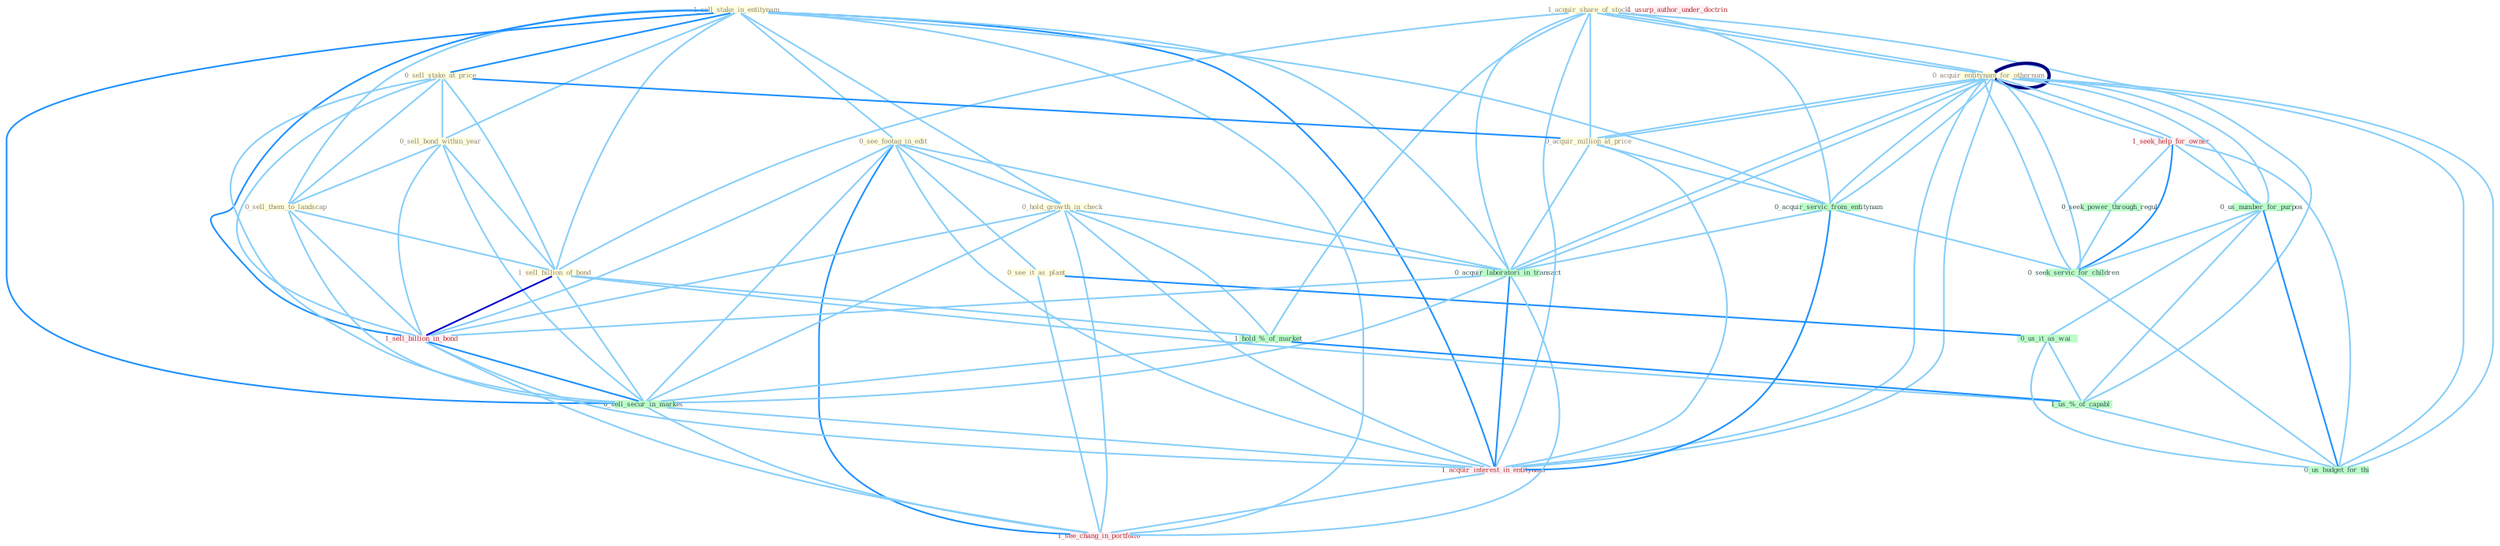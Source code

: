 Graph G{ 
    node
    [shape=polygon,style=filled,width=.5,height=.06,color="#BDFCC9",fixedsize=true,fontsize=4,
    fontcolor="#2f4f4f"];
    {node
    [color="#ffffe0", fontcolor="#8b7d6b"] "1_sell_stake_in_entitynam " "0_see_footag_in_edit " "0_hold_growth_in_check " "1_acquir_share_of_stock " "0_sell_stake_at_price " "0_sell_bond_within_year " "0_acquir_entitynam_for_othernum " "0_sell_them_to_landscap " "0_acquir_entitynam_for_othernum " "0_see_it_as_plant " "0_acquir_million_at_price " "1_sell_billion_of_bond "}
{node [color="#fff0f5", fontcolor="#b22222"] "1_seek_help_for_owner " "1_sell_billion_in_bond " "1_usurp_author_under_doctrin " "1_acquir_interest_in_entitynam " "1_see_chang_in_portfolio "}
edge [color="#B0E2FF"];

	"1_sell_stake_in_entitynam " -- "0_see_footag_in_edit " [w="1", color="#87cefa" ];
	"1_sell_stake_in_entitynam " -- "0_hold_growth_in_check " [w="1", color="#87cefa" ];
	"1_sell_stake_in_entitynam " -- "0_sell_stake_at_price " [w="2", color="#1e90ff" , len=0.8];
	"1_sell_stake_in_entitynam " -- "0_sell_bond_within_year " [w="1", color="#87cefa" ];
	"1_sell_stake_in_entitynam " -- "0_sell_them_to_landscap " [w="1", color="#87cefa" ];
	"1_sell_stake_in_entitynam " -- "1_sell_billion_of_bond " [w="1", color="#87cefa" ];
	"1_sell_stake_in_entitynam " -- "0_acquir_servic_from_entitynam " [w="1", color="#87cefa" ];
	"1_sell_stake_in_entitynam " -- "0_acquir_laboratori_in_transact " [w="1", color="#87cefa" ];
	"1_sell_stake_in_entitynam " -- "1_sell_billion_in_bond " [w="2", color="#1e90ff" , len=0.8];
	"1_sell_stake_in_entitynam " -- "0_sell_secur_in_market " [w="2", color="#1e90ff" , len=0.8];
	"1_sell_stake_in_entitynam " -- "1_acquir_interest_in_entitynam " [w="2", color="#1e90ff" , len=0.8];
	"1_sell_stake_in_entitynam " -- "1_see_chang_in_portfolio " [w="1", color="#87cefa" ];
	"0_see_footag_in_edit " -- "0_hold_growth_in_check " [w="1", color="#87cefa" ];
	"0_see_footag_in_edit " -- "0_see_it_as_plant " [w="1", color="#87cefa" ];
	"0_see_footag_in_edit " -- "0_acquir_laboratori_in_transact " [w="1", color="#87cefa" ];
	"0_see_footag_in_edit " -- "1_sell_billion_in_bond " [w="1", color="#87cefa" ];
	"0_see_footag_in_edit " -- "0_sell_secur_in_market " [w="1", color="#87cefa" ];
	"0_see_footag_in_edit " -- "1_acquir_interest_in_entitynam " [w="1", color="#87cefa" ];
	"0_see_footag_in_edit " -- "1_see_chang_in_portfolio " [w="2", color="#1e90ff" , len=0.8];
	"0_hold_growth_in_check " -- "1_hold_%_of_market " [w="1", color="#87cefa" ];
	"0_hold_growth_in_check " -- "0_acquir_laboratori_in_transact " [w="1", color="#87cefa" ];
	"0_hold_growth_in_check " -- "1_sell_billion_in_bond " [w="1", color="#87cefa" ];
	"0_hold_growth_in_check " -- "0_sell_secur_in_market " [w="1", color="#87cefa" ];
	"0_hold_growth_in_check " -- "1_acquir_interest_in_entitynam " [w="1", color="#87cefa" ];
	"0_hold_growth_in_check " -- "1_see_chang_in_portfolio " [w="1", color="#87cefa" ];
	"1_acquir_share_of_stock " -- "0_acquir_entitynam_for_othernum " [w="1", color="#87cefa" ];
	"1_acquir_share_of_stock " -- "0_acquir_entitynam_for_othernum " [w="1", color="#87cefa" ];
	"1_acquir_share_of_stock " -- "0_acquir_million_at_price " [w="1", color="#87cefa" ];
	"1_acquir_share_of_stock " -- "1_sell_billion_of_bond " [w="1", color="#87cefa" ];
	"1_acquir_share_of_stock " -- "0_acquir_servic_from_entitynam " [w="1", color="#87cefa" ];
	"1_acquir_share_of_stock " -- "1_hold_%_of_market " [w="1", color="#87cefa" ];
	"1_acquir_share_of_stock " -- "0_acquir_laboratori_in_transact " [w="1", color="#87cefa" ];
	"1_acquir_share_of_stock " -- "1_us_%_of_capabl " [w="1", color="#87cefa" ];
	"1_acquir_share_of_stock " -- "1_acquir_interest_in_entitynam " [w="1", color="#87cefa" ];
	"0_sell_stake_at_price " -- "0_sell_bond_within_year " [w="1", color="#87cefa" ];
	"0_sell_stake_at_price " -- "0_sell_them_to_landscap " [w="1", color="#87cefa" ];
	"0_sell_stake_at_price " -- "0_acquir_million_at_price " [w="2", color="#1e90ff" , len=0.8];
	"0_sell_stake_at_price " -- "1_sell_billion_of_bond " [w="1", color="#87cefa" ];
	"0_sell_stake_at_price " -- "1_sell_billion_in_bond " [w="1", color="#87cefa" ];
	"0_sell_stake_at_price " -- "0_sell_secur_in_market " [w="1", color="#87cefa" ];
	"0_sell_bond_within_year " -- "0_sell_them_to_landscap " [w="1", color="#87cefa" ];
	"0_sell_bond_within_year " -- "1_sell_billion_of_bond " [w="1", color="#87cefa" ];
	"0_sell_bond_within_year " -- "1_sell_billion_in_bond " [w="1", color="#87cefa" ];
	"0_sell_bond_within_year " -- "0_sell_secur_in_market " [w="1", color="#87cefa" ];
	"0_acquir_entitynam_for_othernum " -- "0_acquir_entitynam_for_othernum " [w="4", style=bold, color="#000080", len=0.4];
	"0_acquir_entitynam_for_othernum " -- "0_acquir_million_at_price " [w="1", color="#87cefa" ];
	"0_acquir_entitynam_for_othernum " -- "1_seek_help_for_owner " [w="1", color="#87cefa" ];
	"0_acquir_entitynam_for_othernum " -- "0_acquir_servic_from_entitynam " [w="1", color="#87cefa" ];
	"0_acquir_entitynam_for_othernum " -- "0_us_number_for_purpos " [w="1", color="#87cefa" ];
	"0_acquir_entitynam_for_othernum " -- "0_acquir_laboratori_in_transact " [w="1", color="#87cefa" ];
	"0_acquir_entitynam_for_othernum " -- "1_acquir_interest_in_entitynam " [w="1", color="#87cefa" ];
	"0_acquir_entitynam_for_othernum " -- "0_seek_servic_for_children " [w="1", color="#87cefa" ];
	"0_acquir_entitynam_for_othernum " -- "0_us_budget_for_thi " [w="1", color="#87cefa" ];
	"0_sell_them_to_landscap " -- "1_sell_billion_of_bond " [w="1", color="#87cefa" ];
	"0_sell_them_to_landscap " -- "1_sell_billion_in_bond " [w="1", color="#87cefa" ];
	"0_sell_them_to_landscap " -- "0_sell_secur_in_market " [w="1", color="#87cefa" ];
	"0_acquir_entitynam_for_othernum " -- "0_acquir_million_at_price " [w="1", color="#87cefa" ];
	"0_acquir_entitynam_for_othernum " -- "1_seek_help_for_owner " [w="1", color="#87cefa" ];
	"0_acquir_entitynam_for_othernum " -- "0_acquir_servic_from_entitynam " [w="1", color="#87cefa" ];
	"0_acquir_entitynam_for_othernum " -- "0_us_number_for_purpos " [w="1", color="#87cefa" ];
	"0_acquir_entitynam_for_othernum " -- "0_acquir_laboratori_in_transact " [w="1", color="#87cefa" ];
	"0_acquir_entitynam_for_othernum " -- "1_acquir_interest_in_entitynam " [w="1", color="#87cefa" ];
	"0_acquir_entitynam_for_othernum " -- "0_seek_servic_for_children " [w="1", color="#87cefa" ];
	"0_acquir_entitynam_for_othernum " -- "0_us_budget_for_thi " [w="1", color="#87cefa" ];
	"0_see_it_as_plant " -- "0_us_it_as_wai " [w="2", color="#1e90ff" , len=0.8];
	"0_see_it_as_plant " -- "1_see_chang_in_portfolio " [w="1", color="#87cefa" ];
	"0_acquir_million_at_price " -- "0_acquir_servic_from_entitynam " [w="1", color="#87cefa" ];
	"0_acquir_million_at_price " -- "0_acquir_laboratori_in_transact " [w="1", color="#87cefa" ];
	"0_acquir_million_at_price " -- "1_acquir_interest_in_entitynam " [w="1", color="#87cefa" ];
	"1_sell_billion_of_bond " -- "1_hold_%_of_market " [w="1", color="#87cefa" ];
	"1_sell_billion_of_bond " -- "1_sell_billion_in_bond " [w="3", color="#0000cd" , len=0.6];
	"1_sell_billion_of_bond " -- "1_us_%_of_capabl " [w="1", color="#87cefa" ];
	"1_sell_billion_of_bond " -- "0_sell_secur_in_market " [w="1", color="#87cefa" ];
	"1_seek_help_for_owner " -- "0_seek_power_through_regul " [w="1", color="#87cefa" ];
	"1_seek_help_for_owner " -- "0_us_number_for_purpos " [w="1", color="#87cefa" ];
	"1_seek_help_for_owner " -- "0_seek_servic_for_children " [w="2", color="#1e90ff" , len=0.8];
	"1_seek_help_for_owner " -- "0_us_budget_for_thi " [w="1", color="#87cefa" ];
	"0_acquir_servic_from_entitynam " -- "0_acquir_laboratori_in_transact " [w="1", color="#87cefa" ];
	"0_acquir_servic_from_entitynam " -- "1_acquir_interest_in_entitynam " [w="2", color="#1e90ff" , len=0.8];
	"0_acquir_servic_from_entitynam " -- "0_seek_servic_for_children " [w="1", color="#87cefa" ];
	"1_hold_%_of_market " -- "1_us_%_of_capabl " [w="2", color="#1e90ff" , len=0.8];
	"1_hold_%_of_market " -- "0_sell_secur_in_market " [w="1", color="#87cefa" ];
	"0_seek_power_through_regul " -- "0_seek_servic_for_children " [w="1", color="#87cefa" ];
	"0_us_number_for_purpos " -- "0_us_it_as_wai " [w="1", color="#87cefa" ];
	"0_us_number_for_purpos " -- "1_us_%_of_capabl " [w="1", color="#87cefa" ];
	"0_us_number_for_purpos " -- "0_seek_servic_for_children " [w="1", color="#87cefa" ];
	"0_us_number_for_purpos " -- "0_us_budget_for_thi " [w="2", color="#1e90ff" , len=0.8];
	"0_acquir_laboratori_in_transact " -- "1_sell_billion_in_bond " [w="1", color="#87cefa" ];
	"0_acquir_laboratori_in_transact " -- "0_sell_secur_in_market " [w="1", color="#87cefa" ];
	"0_acquir_laboratori_in_transact " -- "1_acquir_interest_in_entitynam " [w="2", color="#1e90ff" , len=0.8];
	"0_acquir_laboratori_in_transact " -- "1_see_chang_in_portfolio " [w="1", color="#87cefa" ];
	"1_sell_billion_in_bond " -- "0_sell_secur_in_market " [w="2", color="#1e90ff" , len=0.8];
	"1_sell_billion_in_bond " -- "1_acquir_interest_in_entitynam " [w="1", color="#87cefa" ];
	"1_sell_billion_in_bond " -- "1_see_chang_in_portfolio " [w="1", color="#87cefa" ];
	"0_us_it_as_wai " -- "1_us_%_of_capabl " [w="1", color="#87cefa" ];
	"0_us_it_as_wai " -- "0_us_budget_for_thi " [w="1", color="#87cefa" ];
	"1_us_%_of_capabl " -- "0_us_budget_for_thi " [w="1", color="#87cefa" ];
	"0_sell_secur_in_market " -- "1_acquir_interest_in_entitynam " [w="1", color="#87cefa" ];
	"0_sell_secur_in_market " -- "1_see_chang_in_portfolio " [w="1", color="#87cefa" ];
	"1_acquir_interest_in_entitynam " -- "1_see_chang_in_portfolio " [w="1", color="#87cefa" ];
	"0_seek_servic_for_children " -- "0_us_budget_for_thi " [w="1", color="#87cefa" ];
}
